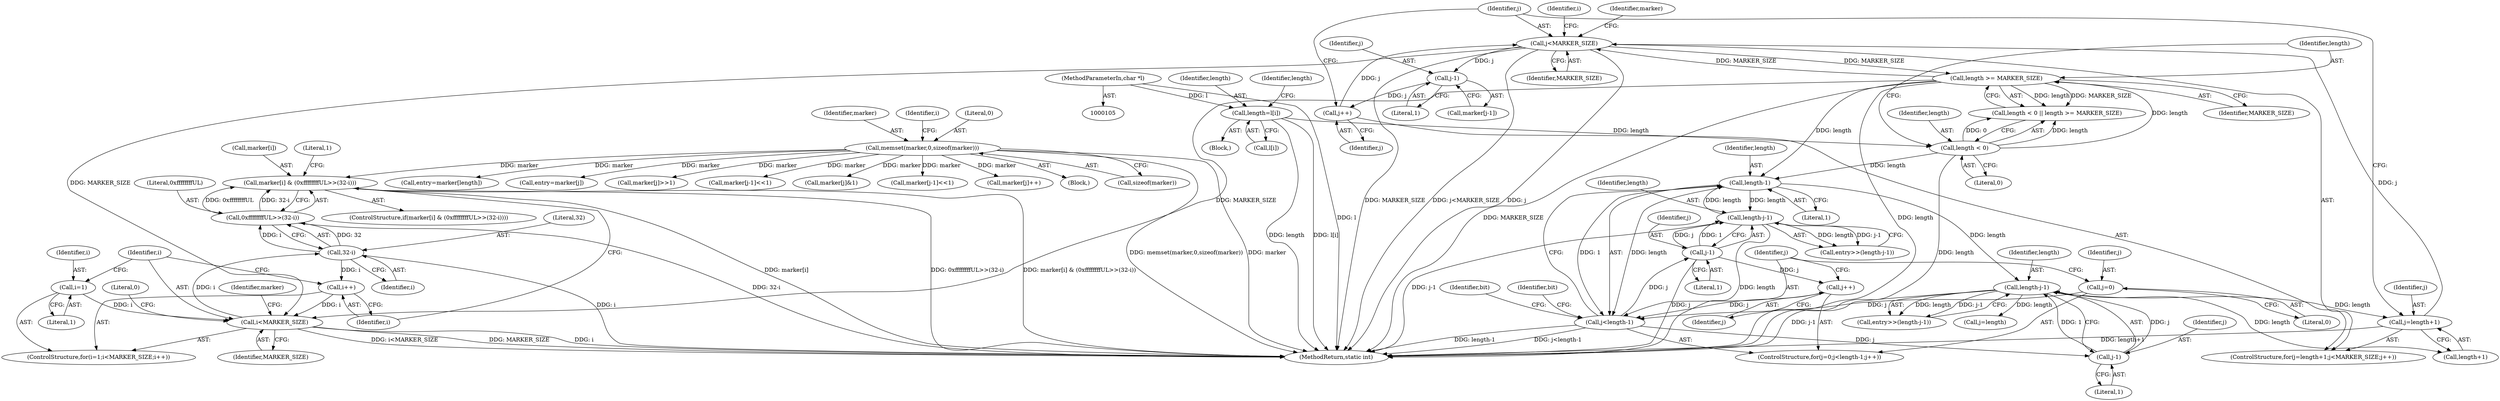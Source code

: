 digraph "1_Android_eeb4e45d5683f88488c083ecf142dc89bc3f0b47_0@array" {
"1000450" [label="(Call,marker[i] & (0xffffffffUL>>(32-i)))"];
"1000143" [label="(Call,memset(marker,0,sizeof(marker)))"];
"1000454" [label="(Call,0xffffffffUL>>(32-i))"];
"1000456" [label="(Call,32-i)"];
"1000444" [label="(Call,i<MARKER_SIZE)"];
"1000441" [label="(Call,i=1)"];
"1000447" [label="(Call,i++)"];
"1000401" [label="(Call,j<MARKER_SIZE)"];
"1000396" [label="(Call,j=length+1)"];
"1000322" [label="(Call,length-j-1)"];
"1000204" [label="(Call,length-1)"];
"1000216" [label="(Call,length-j-1)"];
"1000218" [label="(Call,j-1)"];
"1000202" [label="(Call,j<length-1)"];
"1000199" [label="(Call,j=0)"];
"1000207" [label="(Call,j++)"];
"1000172" [label="(Call,length >= MARKER_SIZE)"];
"1000169" [label="(Call,length < 0)"];
"1000159" [label="(Call,length=l[i])"];
"1000106" [label="(MethodParameterIn,char *l)"];
"1000324" [label="(Call,j-1)"];
"1000404" [label="(Call,j++)"];
"1000427" [label="(Call,j-1)"];
"1000204" [label="(Call,length-1)"];
"1000443" [label="(Literal,1)"];
"1000172" [label="(Call,length >= MARKER_SIZE)"];
"1000450" [label="(Call,marker[i] & (0xffffffffUL>>(32-i)))"];
"1000219" [label="(Identifier,j)"];
"1000198" [label="(ControlStructure,for(j=0;j<length-1;j++))"];
"1000150" [label="(Identifier,i)"];
"1000457" [label="(Literal,32)"];
"1000397" [label="(Identifier,j)"];
"1000458" [label="(Identifier,i)"];
"1000212" [label="(Identifier,bit)"];
"1000181" [label="(Call,entry=marker[length])"];
"1000403" [label="(Identifier,MARKER_SIZE)"];
"1000320" [label="(Call,entry>>(length-j-1))"];
"1000447" [label="(Call,i++)"];
"1000427" [label="(Call,j-1)"];
"1000165" [label="(Identifier,length)"];
"1000446" [label="(Identifier,MARKER_SIZE)"];
"1000463" [label="(Literal,0)"];
"1000207" [label="(Call,j++)"];
"1000449" [label="(ControlStructure,if(marker[i] & (0xffffffffUL>>(32-i))))"];
"1000216" [label="(Call,length-j-1)"];
"1000442" [label="(Identifier,i)"];
"1000326" [label="(Literal,1)"];
"1000145" [label="(Literal,0)"];
"1000415" [label="(Call,entry=marker[j])"];
"1000106" [label="(MethodParameterIn,char *l)"];
"1000146" [label="(Call,sizeof(marker))"];
"1000168" [label="(Call,length < 0 || length >= MARKER_SIZE)"];
"1000401" [label="(Call,j<MARKER_SIZE)"];
"1000429" [label="(Literal,1)"];
"1000220" [label="(Literal,1)"];
"1000161" [label="(Call,l[i])"];
"1000455" [label="(Literal,0xffffffffUL)"];
"1000156" [label="(Identifier,i)"];
"1000456" [label="(Call,32-i)"];
"1000408" [label="(Call,marker[j]>>1)"];
"1000441" [label="(Call,i=1)"];
"1000203" [label="(Identifier,j)"];
"1000396" [label="(Call,j=length+1)"];
"1000440" [label="(ControlStructure,for(i=1;i<MARKER_SIZE;i++))"];
"1000383" [label="(Call,marker[j-1]<<1)"];
"1000206" [label="(Literal,1)"];
"1000318" [label="(Identifier,bit)"];
"1000451" [label="(Call,marker[i])"];
"1000363" [label="(Call,j=length)"];
"1000218" [label="(Call,j-1)"];
"1000324" [label="(Call,j-1)"];
"1000171" [label="(Literal,0)"];
"1000325" [label="(Identifier,j)"];
"1000200" [label="(Identifier,j)"];
"1000214" [label="(Call,entry>>(length-j-1))"];
"1000144" [label="(Identifier,marker)"];
"1000410" [label="(Identifier,marker)"];
"1000405" [label="(Identifier,j)"];
"1000398" [label="(Call,length+1)"];
"1000143" [label="(Call,memset(marker,0,sizeof(marker)))"];
"1000170" [label="(Identifier,length)"];
"1000444" [label="(Call,i<MARKER_SIZE)"];
"1000160" [label="(Identifier,length)"];
"1000425" [label="(Call,marker[j-1])"];
"1000208" [label="(Identifier,j)"];
"1000428" [label="(Identifier,j)"];
"1000322" [label="(Call,length-j-1)"];
"1000464" [label="(MethodReturn,static int)"];
"1000157" [label="(Block,)"];
"1000373" [label="(Call,marker[j]&1)"];
"1000201" [label="(Literal,0)"];
"1000402" [label="(Identifier,j)"];
"1000424" [label="(Call,marker[j-1]<<1)"];
"1000202" [label="(Call,j<length-1)"];
"1000169" [label="(Call,length < 0)"];
"1000395" [label="(ControlStructure,for(j=length+1;j<MARKER_SIZE;j++))"];
"1000199" [label="(Call,j=0)"];
"1000404" [label="(Call,j++)"];
"1000205" [label="(Identifier,length)"];
"1000323" [label="(Identifier,length)"];
"1000452" [label="(Identifier,marker)"];
"1000391" [label="(Call,marker[j]++)"];
"1000454" [label="(Call,0xffffffffUL>>(32-i))"];
"1000174" [label="(Identifier,MARKER_SIZE)"];
"1000448" [label="(Identifier,i)"];
"1000142" [label="(Block,)"];
"1000159" [label="(Call,length=l[i])"];
"1000217" [label="(Identifier,length)"];
"1000445" [label="(Identifier,i)"];
"1000461" [label="(Literal,1)"];
"1000173" [label="(Identifier,length)"];
"1000450" -> "1000449"  [label="AST: "];
"1000450" -> "1000454"  [label="CFG: "];
"1000451" -> "1000450"  [label="AST: "];
"1000454" -> "1000450"  [label="AST: "];
"1000461" -> "1000450"  [label="CFG: "];
"1000448" -> "1000450"  [label="CFG: "];
"1000450" -> "1000464"  [label="DDG: marker[i] & (0xffffffffUL>>(32-i))"];
"1000450" -> "1000464"  [label="DDG: marker[i]"];
"1000450" -> "1000464"  [label="DDG: 0xffffffffUL>>(32-i)"];
"1000143" -> "1000450"  [label="DDG: marker"];
"1000454" -> "1000450"  [label="DDG: 0xffffffffUL"];
"1000454" -> "1000450"  [label="DDG: 32-i"];
"1000143" -> "1000142"  [label="AST: "];
"1000143" -> "1000146"  [label="CFG: "];
"1000144" -> "1000143"  [label="AST: "];
"1000145" -> "1000143"  [label="AST: "];
"1000146" -> "1000143"  [label="AST: "];
"1000150" -> "1000143"  [label="CFG: "];
"1000143" -> "1000464"  [label="DDG: marker"];
"1000143" -> "1000464"  [label="DDG: memset(marker,0,sizeof(marker))"];
"1000143" -> "1000181"  [label="DDG: marker"];
"1000143" -> "1000373"  [label="DDG: marker"];
"1000143" -> "1000383"  [label="DDG: marker"];
"1000143" -> "1000391"  [label="DDG: marker"];
"1000143" -> "1000408"  [label="DDG: marker"];
"1000143" -> "1000415"  [label="DDG: marker"];
"1000143" -> "1000424"  [label="DDG: marker"];
"1000454" -> "1000456"  [label="CFG: "];
"1000455" -> "1000454"  [label="AST: "];
"1000456" -> "1000454"  [label="AST: "];
"1000454" -> "1000464"  [label="DDG: 32-i"];
"1000456" -> "1000454"  [label="DDG: 32"];
"1000456" -> "1000454"  [label="DDG: i"];
"1000456" -> "1000458"  [label="CFG: "];
"1000457" -> "1000456"  [label="AST: "];
"1000458" -> "1000456"  [label="AST: "];
"1000456" -> "1000464"  [label="DDG: i"];
"1000456" -> "1000447"  [label="DDG: i"];
"1000444" -> "1000456"  [label="DDG: i"];
"1000444" -> "1000440"  [label="AST: "];
"1000444" -> "1000446"  [label="CFG: "];
"1000445" -> "1000444"  [label="AST: "];
"1000446" -> "1000444"  [label="AST: "];
"1000452" -> "1000444"  [label="CFG: "];
"1000463" -> "1000444"  [label="CFG: "];
"1000444" -> "1000464"  [label="DDG: MARKER_SIZE"];
"1000444" -> "1000464"  [label="DDG: i"];
"1000444" -> "1000464"  [label="DDG: i<MARKER_SIZE"];
"1000441" -> "1000444"  [label="DDG: i"];
"1000447" -> "1000444"  [label="DDG: i"];
"1000401" -> "1000444"  [label="DDG: MARKER_SIZE"];
"1000172" -> "1000444"  [label="DDG: MARKER_SIZE"];
"1000441" -> "1000440"  [label="AST: "];
"1000441" -> "1000443"  [label="CFG: "];
"1000442" -> "1000441"  [label="AST: "];
"1000443" -> "1000441"  [label="AST: "];
"1000445" -> "1000441"  [label="CFG: "];
"1000447" -> "1000440"  [label="AST: "];
"1000447" -> "1000448"  [label="CFG: "];
"1000448" -> "1000447"  [label="AST: "];
"1000445" -> "1000447"  [label="CFG: "];
"1000401" -> "1000395"  [label="AST: "];
"1000401" -> "1000403"  [label="CFG: "];
"1000402" -> "1000401"  [label="AST: "];
"1000403" -> "1000401"  [label="AST: "];
"1000410" -> "1000401"  [label="CFG: "];
"1000156" -> "1000401"  [label="CFG: "];
"1000401" -> "1000464"  [label="DDG: j<MARKER_SIZE"];
"1000401" -> "1000464"  [label="DDG: j"];
"1000401" -> "1000464"  [label="DDG: MARKER_SIZE"];
"1000401" -> "1000172"  [label="DDG: MARKER_SIZE"];
"1000396" -> "1000401"  [label="DDG: j"];
"1000404" -> "1000401"  [label="DDG: j"];
"1000172" -> "1000401"  [label="DDG: MARKER_SIZE"];
"1000401" -> "1000427"  [label="DDG: j"];
"1000396" -> "1000395"  [label="AST: "];
"1000396" -> "1000398"  [label="CFG: "];
"1000397" -> "1000396"  [label="AST: "];
"1000398" -> "1000396"  [label="AST: "];
"1000402" -> "1000396"  [label="CFG: "];
"1000396" -> "1000464"  [label="DDG: length+1"];
"1000322" -> "1000396"  [label="DDG: length"];
"1000322" -> "1000320"  [label="AST: "];
"1000322" -> "1000324"  [label="CFG: "];
"1000323" -> "1000322"  [label="AST: "];
"1000324" -> "1000322"  [label="AST: "];
"1000320" -> "1000322"  [label="CFG: "];
"1000322" -> "1000464"  [label="DDG: j-1"];
"1000322" -> "1000320"  [label="DDG: length"];
"1000322" -> "1000320"  [label="DDG: j-1"];
"1000204" -> "1000322"  [label="DDG: length"];
"1000324" -> "1000322"  [label="DDG: j"];
"1000324" -> "1000322"  [label="DDG: 1"];
"1000322" -> "1000363"  [label="DDG: length"];
"1000322" -> "1000398"  [label="DDG: length"];
"1000204" -> "1000202"  [label="AST: "];
"1000204" -> "1000206"  [label="CFG: "];
"1000205" -> "1000204"  [label="AST: "];
"1000206" -> "1000204"  [label="AST: "];
"1000202" -> "1000204"  [label="CFG: "];
"1000204" -> "1000202"  [label="DDG: length"];
"1000204" -> "1000202"  [label="DDG: 1"];
"1000216" -> "1000204"  [label="DDG: length"];
"1000172" -> "1000204"  [label="DDG: length"];
"1000169" -> "1000204"  [label="DDG: length"];
"1000204" -> "1000216"  [label="DDG: length"];
"1000216" -> "1000214"  [label="AST: "];
"1000216" -> "1000218"  [label="CFG: "];
"1000217" -> "1000216"  [label="AST: "];
"1000218" -> "1000216"  [label="AST: "];
"1000214" -> "1000216"  [label="CFG: "];
"1000216" -> "1000464"  [label="DDG: length"];
"1000216" -> "1000464"  [label="DDG: j-1"];
"1000216" -> "1000214"  [label="DDG: length"];
"1000216" -> "1000214"  [label="DDG: j-1"];
"1000218" -> "1000216"  [label="DDG: j"];
"1000218" -> "1000216"  [label="DDG: 1"];
"1000218" -> "1000220"  [label="CFG: "];
"1000219" -> "1000218"  [label="AST: "];
"1000220" -> "1000218"  [label="AST: "];
"1000218" -> "1000464"  [label="DDG: j"];
"1000218" -> "1000207"  [label="DDG: j"];
"1000202" -> "1000218"  [label="DDG: j"];
"1000202" -> "1000198"  [label="AST: "];
"1000203" -> "1000202"  [label="AST: "];
"1000212" -> "1000202"  [label="CFG: "];
"1000318" -> "1000202"  [label="CFG: "];
"1000202" -> "1000464"  [label="DDG: j<length-1"];
"1000202" -> "1000464"  [label="DDG: length-1"];
"1000199" -> "1000202"  [label="DDG: j"];
"1000207" -> "1000202"  [label="DDG: j"];
"1000202" -> "1000324"  [label="DDG: j"];
"1000199" -> "1000198"  [label="AST: "];
"1000199" -> "1000201"  [label="CFG: "];
"1000200" -> "1000199"  [label="AST: "];
"1000201" -> "1000199"  [label="AST: "];
"1000203" -> "1000199"  [label="CFG: "];
"1000207" -> "1000198"  [label="AST: "];
"1000207" -> "1000208"  [label="CFG: "];
"1000208" -> "1000207"  [label="AST: "];
"1000203" -> "1000207"  [label="CFG: "];
"1000172" -> "1000168"  [label="AST: "];
"1000172" -> "1000174"  [label="CFG: "];
"1000173" -> "1000172"  [label="AST: "];
"1000174" -> "1000172"  [label="AST: "];
"1000168" -> "1000172"  [label="CFG: "];
"1000172" -> "1000464"  [label="DDG: length"];
"1000172" -> "1000464"  [label="DDG: MARKER_SIZE"];
"1000172" -> "1000168"  [label="DDG: length"];
"1000172" -> "1000168"  [label="DDG: MARKER_SIZE"];
"1000169" -> "1000172"  [label="DDG: length"];
"1000169" -> "1000168"  [label="AST: "];
"1000169" -> "1000171"  [label="CFG: "];
"1000170" -> "1000169"  [label="AST: "];
"1000171" -> "1000169"  [label="AST: "];
"1000173" -> "1000169"  [label="CFG: "];
"1000168" -> "1000169"  [label="CFG: "];
"1000169" -> "1000464"  [label="DDG: length"];
"1000169" -> "1000168"  [label="DDG: length"];
"1000169" -> "1000168"  [label="DDG: 0"];
"1000159" -> "1000169"  [label="DDG: length"];
"1000159" -> "1000157"  [label="AST: "];
"1000159" -> "1000161"  [label="CFG: "];
"1000160" -> "1000159"  [label="AST: "];
"1000161" -> "1000159"  [label="AST: "];
"1000165" -> "1000159"  [label="CFG: "];
"1000159" -> "1000464"  [label="DDG: length"];
"1000159" -> "1000464"  [label="DDG: l[i]"];
"1000106" -> "1000159"  [label="DDG: l"];
"1000106" -> "1000105"  [label="AST: "];
"1000106" -> "1000464"  [label="DDG: l"];
"1000324" -> "1000326"  [label="CFG: "];
"1000325" -> "1000324"  [label="AST: "];
"1000326" -> "1000324"  [label="AST: "];
"1000404" -> "1000395"  [label="AST: "];
"1000404" -> "1000405"  [label="CFG: "];
"1000405" -> "1000404"  [label="AST: "];
"1000402" -> "1000404"  [label="CFG: "];
"1000427" -> "1000404"  [label="DDG: j"];
"1000427" -> "1000425"  [label="AST: "];
"1000427" -> "1000429"  [label="CFG: "];
"1000428" -> "1000427"  [label="AST: "];
"1000429" -> "1000427"  [label="AST: "];
"1000425" -> "1000427"  [label="CFG: "];
}
